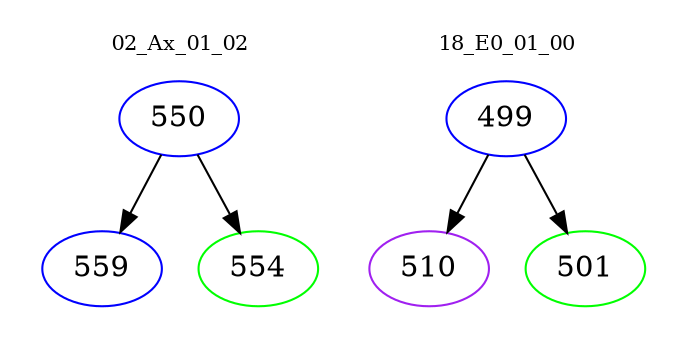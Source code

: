 digraph{
subgraph cluster_0 {
color = white
label = "02_Ax_01_02";
fontsize=10;
T0_550 [label="550", color="blue"]
T0_550 -> T0_559 [color="black"]
T0_559 [label="559", color="blue"]
T0_550 -> T0_554 [color="black"]
T0_554 [label="554", color="green"]
}
subgraph cluster_1 {
color = white
label = "18_E0_01_00";
fontsize=10;
T1_499 [label="499", color="blue"]
T1_499 -> T1_510 [color="black"]
T1_510 [label="510", color="purple"]
T1_499 -> T1_501 [color="black"]
T1_501 [label="501", color="green"]
}
}

